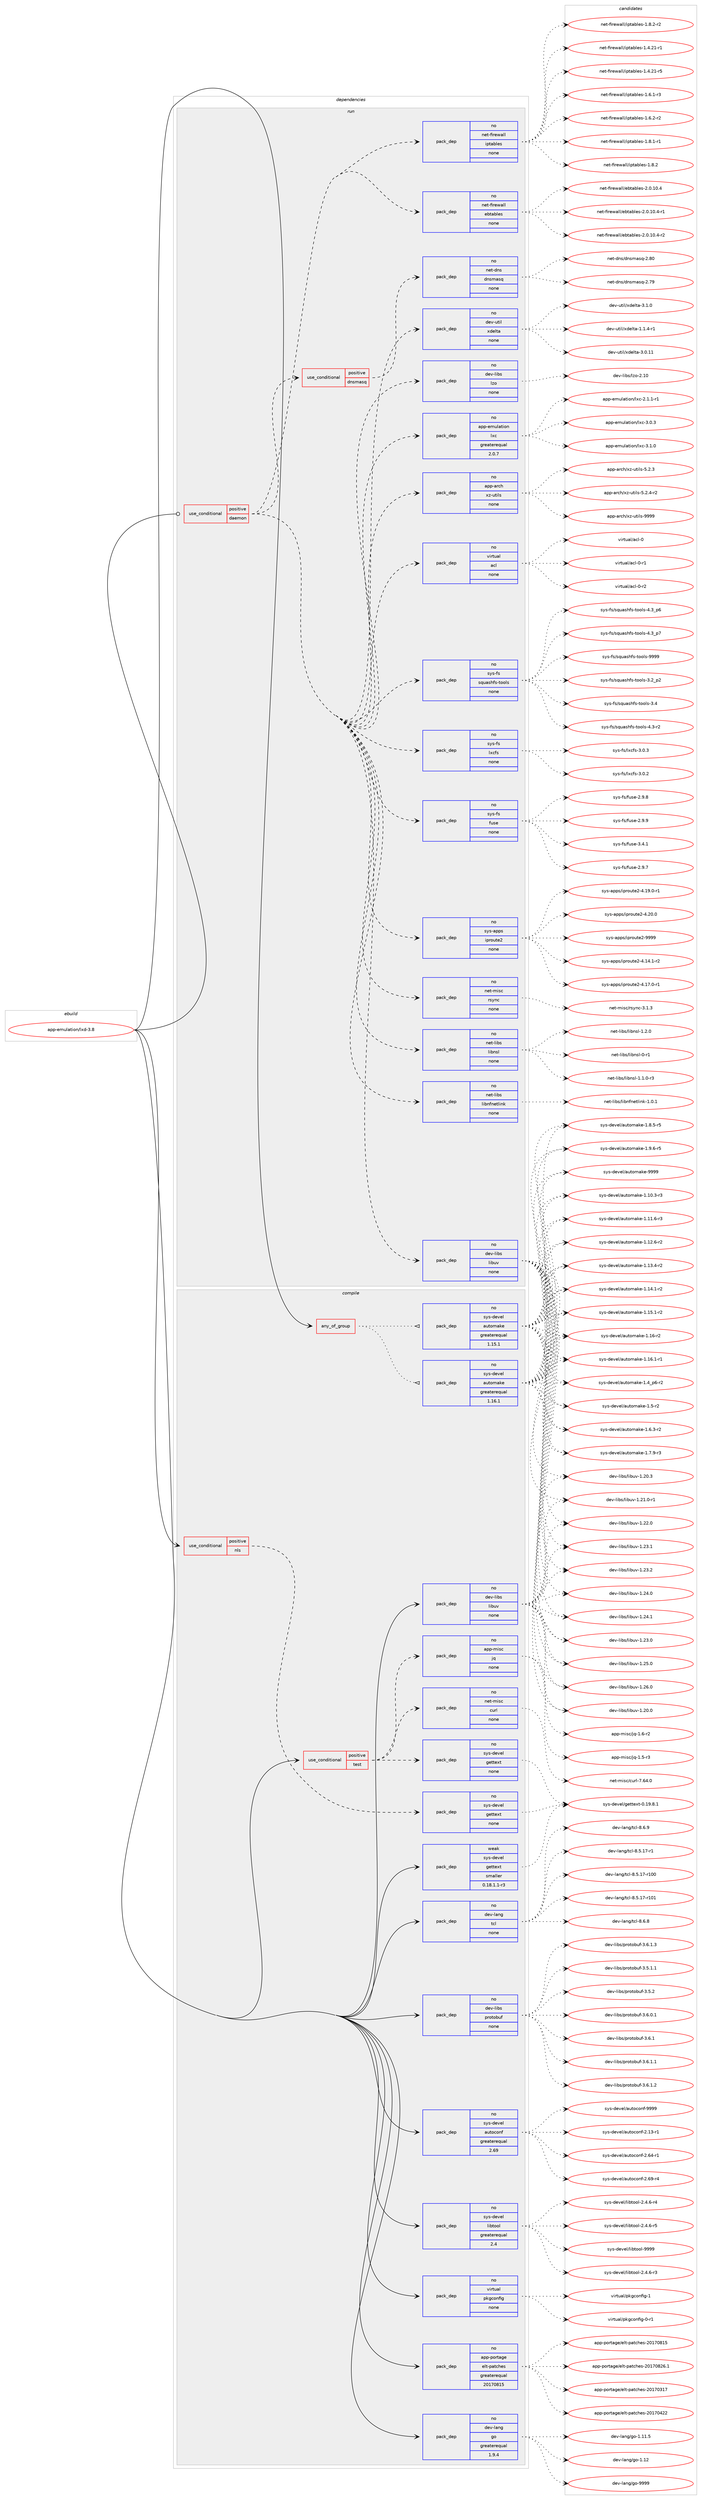 digraph prolog {

# *************
# Graph options
# *************

newrank=true;
concentrate=true;
compound=true;
graph [rankdir=LR,fontname=Helvetica,fontsize=10,ranksep=1.5];#, ranksep=2.5, nodesep=0.2];
edge  [arrowhead=vee];
node  [fontname=Helvetica,fontsize=10];

# **********
# The ebuild
# **********

subgraph cluster_leftcol {
color=gray;
rank=same;
label=<<i>ebuild</i>>;
id [label="app-emulation/lxd-3.8", color=red, width=4, href="../app-emulation/lxd-3.8.svg"];
}

# ****************
# The dependencies
# ****************

subgraph cluster_midcol {
color=gray;
label=<<i>dependencies</i>>;
subgraph cluster_compile {
fillcolor="#eeeeee";
style=filled;
label=<<i>compile</i>>;
subgraph any19478 {
dependency1287155 [label=<<TABLE BORDER="0" CELLBORDER="1" CELLSPACING="0" CELLPADDING="4"><TR><TD CELLPADDING="10">any_of_group</TD></TR></TABLE>>, shape=none, color=red];subgraph pack916886 {
dependency1287156 [label=<<TABLE BORDER="0" CELLBORDER="1" CELLSPACING="0" CELLPADDING="4" WIDTH="220"><TR><TD ROWSPAN="6" CELLPADDING="30">pack_dep</TD></TR><TR><TD WIDTH="110">no</TD></TR><TR><TD>sys-devel</TD></TR><TR><TD>automake</TD></TR><TR><TD>greaterequal</TD></TR><TR><TD>1.16.1</TD></TR></TABLE>>, shape=none, color=blue];
}
dependency1287155:e -> dependency1287156:w [weight=20,style="dotted",arrowhead="oinv"];
subgraph pack916887 {
dependency1287157 [label=<<TABLE BORDER="0" CELLBORDER="1" CELLSPACING="0" CELLPADDING="4" WIDTH="220"><TR><TD ROWSPAN="6" CELLPADDING="30">pack_dep</TD></TR><TR><TD WIDTH="110">no</TD></TR><TR><TD>sys-devel</TD></TR><TR><TD>automake</TD></TR><TR><TD>greaterequal</TD></TR><TR><TD>1.15.1</TD></TR></TABLE>>, shape=none, color=blue];
}
dependency1287155:e -> dependency1287157:w [weight=20,style="dotted",arrowhead="oinv"];
}
id:e -> dependency1287155:w [weight=20,style="solid",arrowhead="vee"];
subgraph cond350263 {
dependency1287158 [label=<<TABLE BORDER="0" CELLBORDER="1" CELLSPACING="0" CELLPADDING="4"><TR><TD ROWSPAN="3" CELLPADDING="10">use_conditional</TD></TR><TR><TD>positive</TD></TR><TR><TD>nls</TD></TR></TABLE>>, shape=none, color=red];
subgraph pack916888 {
dependency1287159 [label=<<TABLE BORDER="0" CELLBORDER="1" CELLSPACING="0" CELLPADDING="4" WIDTH="220"><TR><TD ROWSPAN="6" CELLPADDING="30">pack_dep</TD></TR><TR><TD WIDTH="110">no</TD></TR><TR><TD>sys-devel</TD></TR><TR><TD>gettext</TD></TR><TR><TD>none</TD></TR><TR><TD></TD></TR></TABLE>>, shape=none, color=blue];
}
dependency1287158:e -> dependency1287159:w [weight=20,style="dashed",arrowhead="vee"];
}
id:e -> dependency1287158:w [weight=20,style="solid",arrowhead="vee"];
subgraph cond350264 {
dependency1287160 [label=<<TABLE BORDER="0" CELLBORDER="1" CELLSPACING="0" CELLPADDING="4"><TR><TD ROWSPAN="3" CELLPADDING="10">use_conditional</TD></TR><TR><TD>positive</TD></TR><TR><TD>test</TD></TR></TABLE>>, shape=none, color=red];
subgraph pack916889 {
dependency1287161 [label=<<TABLE BORDER="0" CELLBORDER="1" CELLSPACING="0" CELLPADDING="4" WIDTH="220"><TR><TD ROWSPAN="6" CELLPADDING="30">pack_dep</TD></TR><TR><TD WIDTH="110">no</TD></TR><TR><TD>app-misc</TD></TR><TR><TD>jq</TD></TR><TR><TD>none</TD></TR><TR><TD></TD></TR></TABLE>>, shape=none, color=blue];
}
dependency1287160:e -> dependency1287161:w [weight=20,style="dashed",arrowhead="vee"];
subgraph pack916890 {
dependency1287162 [label=<<TABLE BORDER="0" CELLBORDER="1" CELLSPACING="0" CELLPADDING="4" WIDTH="220"><TR><TD ROWSPAN="6" CELLPADDING="30">pack_dep</TD></TR><TR><TD WIDTH="110">no</TD></TR><TR><TD>net-misc</TD></TR><TR><TD>curl</TD></TR><TR><TD>none</TD></TR><TR><TD></TD></TR></TABLE>>, shape=none, color=blue];
}
dependency1287160:e -> dependency1287162:w [weight=20,style="dashed",arrowhead="vee"];
subgraph pack916891 {
dependency1287163 [label=<<TABLE BORDER="0" CELLBORDER="1" CELLSPACING="0" CELLPADDING="4" WIDTH="220"><TR><TD ROWSPAN="6" CELLPADDING="30">pack_dep</TD></TR><TR><TD WIDTH="110">no</TD></TR><TR><TD>sys-devel</TD></TR><TR><TD>gettext</TD></TR><TR><TD>none</TD></TR><TR><TD></TD></TR></TABLE>>, shape=none, color=blue];
}
dependency1287160:e -> dependency1287163:w [weight=20,style="dashed",arrowhead="vee"];
}
id:e -> dependency1287160:w [weight=20,style="solid",arrowhead="vee"];
subgraph pack916892 {
dependency1287164 [label=<<TABLE BORDER="0" CELLBORDER="1" CELLSPACING="0" CELLPADDING="4" WIDTH="220"><TR><TD ROWSPAN="6" CELLPADDING="30">pack_dep</TD></TR><TR><TD WIDTH="110">no</TD></TR><TR><TD>app-portage</TD></TR><TR><TD>elt-patches</TD></TR><TR><TD>greaterequal</TD></TR><TR><TD>20170815</TD></TR></TABLE>>, shape=none, color=blue];
}
id:e -> dependency1287164:w [weight=20,style="solid",arrowhead="vee"];
subgraph pack916893 {
dependency1287165 [label=<<TABLE BORDER="0" CELLBORDER="1" CELLSPACING="0" CELLPADDING="4" WIDTH="220"><TR><TD ROWSPAN="6" CELLPADDING="30">pack_dep</TD></TR><TR><TD WIDTH="110">no</TD></TR><TR><TD>dev-lang</TD></TR><TR><TD>go</TD></TR><TR><TD>greaterequal</TD></TR><TR><TD>1.9.4</TD></TR></TABLE>>, shape=none, color=blue];
}
id:e -> dependency1287165:w [weight=20,style="solid",arrowhead="vee"];
subgraph pack916894 {
dependency1287166 [label=<<TABLE BORDER="0" CELLBORDER="1" CELLSPACING="0" CELLPADDING="4" WIDTH="220"><TR><TD ROWSPAN="6" CELLPADDING="30">pack_dep</TD></TR><TR><TD WIDTH="110">no</TD></TR><TR><TD>dev-lang</TD></TR><TR><TD>tcl</TD></TR><TR><TD>none</TD></TR><TR><TD></TD></TR></TABLE>>, shape=none, color=blue];
}
id:e -> dependency1287166:w [weight=20,style="solid",arrowhead="vee"];
subgraph pack916895 {
dependency1287167 [label=<<TABLE BORDER="0" CELLBORDER="1" CELLSPACING="0" CELLPADDING="4" WIDTH="220"><TR><TD ROWSPAN="6" CELLPADDING="30">pack_dep</TD></TR><TR><TD WIDTH="110">no</TD></TR><TR><TD>dev-libs</TD></TR><TR><TD>libuv</TD></TR><TR><TD>none</TD></TR><TR><TD></TD></TR></TABLE>>, shape=none, color=blue];
}
id:e -> dependency1287167:w [weight=20,style="solid",arrowhead="vee"];
subgraph pack916896 {
dependency1287168 [label=<<TABLE BORDER="0" CELLBORDER="1" CELLSPACING="0" CELLPADDING="4" WIDTH="220"><TR><TD ROWSPAN="6" CELLPADDING="30">pack_dep</TD></TR><TR><TD WIDTH="110">no</TD></TR><TR><TD>dev-libs</TD></TR><TR><TD>protobuf</TD></TR><TR><TD>none</TD></TR><TR><TD></TD></TR></TABLE>>, shape=none, color=blue];
}
id:e -> dependency1287168:w [weight=20,style="solid",arrowhead="vee"];
subgraph pack916897 {
dependency1287169 [label=<<TABLE BORDER="0" CELLBORDER="1" CELLSPACING="0" CELLPADDING="4" WIDTH="220"><TR><TD ROWSPAN="6" CELLPADDING="30">pack_dep</TD></TR><TR><TD WIDTH="110">no</TD></TR><TR><TD>sys-devel</TD></TR><TR><TD>autoconf</TD></TR><TR><TD>greaterequal</TD></TR><TR><TD>2.69</TD></TR></TABLE>>, shape=none, color=blue];
}
id:e -> dependency1287169:w [weight=20,style="solid",arrowhead="vee"];
subgraph pack916898 {
dependency1287170 [label=<<TABLE BORDER="0" CELLBORDER="1" CELLSPACING="0" CELLPADDING="4" WIDTH="220"><TR><TD ROWSPAN="6" CELLPADDING="30">pack_dep</TD></TR><TR><TD WIDTH="110">no</TD></TR><TR><TD>sys-devel</TD></TR><TR><TD>libtool</TD></TR><TR><TD>greaterequal</TD></TR><TR><TD>2.4</TD></TR></TABLE>>, shape=none, color=blue];
}
id:e -> dependency1287170:w [weight=20,style="solid",arrowhead="vee"];
subgraph pack916899 {
dependency1287171 [label=<<TABLE BORDER="0" CELLBORDER="1" CELLSPACING="0" CELLPADDING="4" WIDTH="220"><TR><TD ROWSPAN="6" CELLPADDING="30">pack_dep</TD></TR><TR><TD WIDTH="110">no</TD></TR><TR><TD>virtual</TD></TR><TR><TD>pkgconfig</TD></TR><TR><TD>none</TD></TR><TR><TD></TD></TR></TABLE>>, shape=none, color=blue];
}
id:e -> dependency1287171:w [weight=20,style="solid",arrowhead="vee"];
subgraph pack916900 {
dependency1287172 [label=<<TABLE BORDER="0" CELLBORDER="1" CELLSPACING="0" CELLPADDING="4" WIDTH="220"><TR><TD ROWSPAN="6" CELLPADDING="30">pack_dep</TD></TR><TR><TD WIDTH="110">weak</TD></TR><TR><TD>sys-devel</TD></TR><TR><TD>gettext</TD></TR><TR><TD>smaller</TD></TR><TR><TD>0.18.1.1-r3</TD></TR></TABLE>>, shape=none, color=blue];
}
id:e -> dependency1287172:w [weight=20,style="solid",arrowhead="vee"];
}
subgraph cluster_compileandrun {
fillcolor="#eeeeee";
style=filled;
label=<<i>compile and run</i>>;
}
subgraph cluster_run {
fillcolor="#eeeeee";
style=filled;
label=<<i>run</i>>;
subgraph cond350265 {
dependency1287173 [label=<<TABLE BORDER="0" CELLBORDER="1" CELLSPACING="0" CELLPADDING="4"><TR><TD ROWSPAN="3" CELLPADDING="10">use_conditional</TD></TR><TR><TD>positive</TD></TR><TR><TD>daemon</TD></TR></TABLE>>, shape=none, color=red];
subgraph pack916901 {
dependency1287174 [label=<<TABLE BORDER="0" CELLBORDER="1" CELLSPACING="0" CELLPADDING="4" WIDTH="220"><TR><TD ROWSPAN="6" CELLPADDING="30">pack_dep</TD></TR><TR><TD WIDTH="110">no</TD></TR><TR><TD>app-arch</TD></TR><TR><TD>xz-utils</TD></TR><TR><TD>none</TD></TR><TR><TD></TD></TR></TABLE>>, shape=none, color=blue];
}
dependency1287173:e -> dependency1287174:w [weight=20,style="dashed",arrowhead="vee"];
subgraph pack916902 {
dependency1287175 [label=<<TABLE BORDER="0" CELLBORDER="1" CELLSPACING="0" CELLPADDING="4" WIDTH="220"><TR><TD ROWSPAN="6" CELLPADDING="30">pack_dep</TD></TR><TR><TD WIDTH="110">no</TD></TR><TR><TD>app-emulation</TD></TR><TR><TD>lxc</TD></TR><TR><TD>greaterequal</TD></TR><TR><TD>2.0.7</TD></TR></TABLE>>, shape=none, color=blue];
}
dependency1287173:e -> dependency1287175:w [weight=20,style="dashed",arrowhead="vee"];
subgraph pack916903 {
dependency1287176 [label=<<TABLE BORDER="0" CELLBORDER="1" CELLSPACING="0" CELLPADDING="4" WIDTH="220"><TR><TD ROWSPAN="6" CELLPADDING="30">pack_dep</TD></TR><TR><TD WIDTH="110">no</TD></TR><TR><TD>dev-libs</TD></TR><TR><TD>libuv</TD></TR><TR><TD>none</TD></TR><TR><TD></TD></TR></TABLE>>, shape=none, color=blue];
}
dependency1287173:e -> dependency1287176:w [weight=20,style="dashed",arrowhead="vee"];
subgraph pack916904 {
dependency1287177 [label=<<TABLE BORDER="0" CELLBORDER="1" CELLSPACING="0" CELLPADDING="4" WIDTH="220"><TR><TD ROWSPAN="6" CELLPADDING="30">pack_dep</TD></TR><TR><TD WIDTH="110">no</TD></TR><TR><TD>dev-libs</TD></TR><TR><TD>lzo</TD></TR><TR><TD>none</TD></TR><TR><TD></TD></TR></TABLE>>, shape=none, color=blue];
}
dependency1287173:e -> dependency1287177:w [weight=20,style="dashed",arrowhead="vee"];
subgraph pack916905 {
dependency1287178 [label=<<TABLE BORDER="0" CELLBORDER="1" CELLSPACING="0" CELLPADDING="4" WIDTH="220"><TR><TD ROWSPAN="6" CELLPADDING="30">pack_dep</TD></TR><TR><TD WIDTH="110">no</TD></TR><TR><TD>dev-util</TD></TR><TR><TD>xdelta</TD></TR><TR><TD>none</TD></TR><TR><TD></TD></TR></TABLE>>, shape=none, color=blue];
}
dependency1287173:e -> dependency1287178:w [weight=20,style="dashed",arrowhead="vee"];
subgraph cond350266 {
dependency1287179 [label=<<TABLE BORDER="0" CELLBORDER="1" CELLSPACING="0" CELLPADDING="4"><TR><TD ROWSPAN="3" CELLPADDING="10">use_conditional</TD></TR><TR><TD>positive</TD></TR><TR><TD>dnsmasq</TD></TR></TABLE>>, shape=none, color=red];
subgraph pack916906 {
dependency1287180 [label=<<TABLE BORDER="0" CELLBORDER="1" CELLSPACING="0" CELLPADDING="4" WIDTH="220"><TR><TD ROWSPAN="6" CELLPADDING="30">pack_dep</TD></TR><TR><TD WIDTH="110">no</TD></TR><TR><TD>net-dns</TD></TR><TR><TD>dnsmasq</TD></TR><TR><TD>none</TD></TR><TR><TD></TD></TR></TABLE>>, shape=none, color=blue];
}
dependency1287179:e -> dependency1287180:w [weight=20,style="dashed",arrowhead="vee"];
}
dependency1287173:e -> dependency1287179:w [weight=20,style="dashed",arrowhead="vee"];
subgraph pack916907 {
dependency1287181 [label=<<TABLE BORDER="0" CELLBORDER="1" CELLSPACING="0" CELLPADDING="4" WIDTH="220"><TR><TD ROWSPAN="6" CELLPADDING="30">pack_dep</TD></TR><TR><TD WIDTH="110">no</TD></TR><TR><TD>net-firewall</TD></TR><TR><TD>ebtables</TD></TR><TR><TD>none</TD></TR><TR><TD></TD></TR></TABLE>>, shape=none, color=blue];
}
dependency1287173:e -> dependency1287181:w [weight=20,style="dashed",arrowhead="vee"];
subgraph pack916908 {
dependency1287182 [label=<<TABLE BORDER="0" CELLBORDER="1" CELLSPACING="0" CELLPADDING="4" WIDTH="220"><TR><TD ROWSPAN="6" CELLPADDING="30">pack_dep</TD></TR><TR><TD WIDTH="110">no</TD></TR><TR><TD>net-firewall</TD></TR><TR><TD>iptables</TD></TR><TR><TD>none</TD></TR><TR><TD></TD></TR></TABLE>>, shape=none, color=blue];
}
dependency1287173:e -> dependency1287182:w [weight=20,style="dashed",arrowhead="vee"];
subgraph pack916909 {
dependency1287183 [label=<<TABLE BORDER="0" CELLBORDER="1" CELLSPACING="0" CELLPADDING="4" WIDTH="220"><TR><TD ROWSPAN="6" CELLPADDING="30">pack_dep</TD></TR><TR><TD WIDTH="110">no</TD></TR><TR><TD>net-libs</TD></TR><TR><TD>libnfnetlink</TD></TR><TR><TD>none</TD></TR><TR><TD></TD></TR></TABLE>>, shape=none, color=blue];
}
dependency1287173:e -> dependency1287183:w [weight=20,style="dashed",arrowhead="vee"];
subgraph pack916910 {
dependency1287184 [label=<<TABLE BORDER="0" CELLBORDER="1" CELLSPACING="0" CELLPADDING="4" WIDTH="220"><TR><TD ROWSPAN="6" CELLPADDING="30">pack_dep</TD></TR><TR><TD WIDTH="110">no</TD></TR><TR><TD>net-libs</TD></TR><TR><TD>libnsl</TD></TR><TR><TD>none</TD></TR><TR><TD></TD></TR></TABLE>>, shape=none, color=blue];
}
dependency1287173:e -> dependency1287184:w [weight=20,style="dashed",arrowhead="vee"];
subgraph pack916911 {
dependency1287185 [label=<<TABLE BORDER="0" CELLBORDER="1" CELLSPACING="0" CELLPADDING="4" WIDTH="220"><TR><TD ROWSPAN="6" CELLPADDING="30">pack_dep</TD></TR><TR><TD WIDTH="110">no</TD></TR><TR><TD>net-misc</TD></TR><TR><TD>rsync</TD></TR><TR><TD>none</TD></TR><TR><TD></TD></TR></TABLE>>, shape=none, color=blue];
}
dependency1287173:e -> dependency1287185:w [weight=20,style="dashed",arrowhead="vee"];
subgraph pack916912 {
dependency1287186 [label=<<TABLE BORDER="0" CELLBORDER="1" CELLSPACING="0" CELLPADDING="4" WIDTH="220"><TR><TD ROWSPAN="6" CELLPADDING="30">pack_dep</TD></TR><TR><TD WIDTH="110">no</TD></TR><TR><TD>sys-apps</TD></TR><TR><TD>iproute2</TD></TR><TR><TD>none</TD></TR><TR><TD></TD></TR></TABLE>>, shape=none, color=blue];
}
dependency1287173:e -> dependency1287186:w [weight=20,style="dashed",arrowhead="vee"];
subgraph pack916913 {
dependency1287187 [label=<<TABLE BORDER="0" CELLBORDER="1" CELLSPACING="0" CELLPADDING="4" WIDTH="220"><TR><TD ROWSPAN="6" CELLPADDING="30">pack_dep</TD></TR><TR><TD WIDTH="110">no</TD></TR><TR><TD>sys-fs</TD></TR><TR><TD>fuse</TD></TR><TR><TD>none</TD></TR><TR><TD></TD></TR></TABLE>>, shape=none, color=blue];
}
dependency1287173:e -> dependency1287187:w [weight=20,style="dashed",arrowhead="vee"];
subgraph pack916914 {
dependency1287188 [label=<<TABLE BORDER="0" CELLBORDER="1" CELLSPACING="0" CELLPADDING="4" WIDTH="220"><TR><TD ROWSPAN="6" CELLPADDING="30">pack_dep</TD></TR><TR><TD WIDTH="110">no</TD></TR><TR><TD>sys-fs</TD></TR><TR><TD>lxcfs</TD></TR><TR><TD>none</TD></TR><TR><TD></TD></TR></TABLE>>, shape=none, color=blue];
}
dependency1287173:e -> dependency1287188:w [weight=20,style="dashed",arrowhead="vee"];
subgraph pack916915 {
dependency1287189 [label=<<TABLE BORDER="0" CELLBORDER="1" CELLSPACING="0" CELLPADDING="4" WIDTH="220"><TR><TD ROWSPAN="6" CELLPADDING="30">pack_dep</TD></TR><TR><TD WIDTH="110">no</TD></TR><TR><TD>sys-fs</TD></TR><TR><TD>squashfs-tools</TD></TR><TR><TD>none</TD></TR><TR><TD></TD></TR></TABLE>>, shape=none, color=blue];
}
dependency1287173:e -> dependency1287189:w [weight=20,style="dashed",arrowhead="vee"];
subgraph pack916916 {
dependency1287190 [label=<<TABLE BORDER="0" CELLBORDER="1" CELLSPACING="0" CELLPADDING="4" WIDTH="220"><TR><TD ROWSPAN="6" CELLPADDING="30">pack_dep</TD></TR><TR><TD WIDTH="110">no</TD></TR><TR><TD>virtual</TD></TR><TR><TD>acl</TD></TR><TR><TD>none</TD></TR><TR><TD></TD></TR></TABLE>>, shape=none, color=blue];
}
dependency1287173:e -> dependency1287190:w [weight=20,style="dashed",arrowhead="vee"];
}
id:e -> dependency1287173:w [weight=20,style="solid",arrowhead="odot"];
}
}

# **************
# The candidates
# **************

subgraph cluster_choices {
rank=same;
color=gray;
label=<<i>candidates</i>>;

subgraph choice916886 {
color=black;
nodesep=1;
choice11512111545100101118101108479711711611110997107101454946494846514511451 [label="sys-devel/automake-1.10.3-r3", color=red, width=4,href="../sys-devel/automake-1.10.3-r3.svg"];
choice11512111545100101118101108479711711611110997107101454946494946544511451 [label="sys-devel/automake-1.11.6-r3", color=red, width=4,href="../sys-devel/automake-1.11.6-r3.svg"];
choice11512111545100101118101108479711711611110997107101454946495046544511450 [label="sys-devel/automake-1.12.6-r2", color=red, width=4,href="../sys-devel/automake-1.12.6-r2.svg"];
choice11512111545100101118101108479711711611110997107101454946495146524511450 [label="sys-devel/automake-1.13.4-r2", color=red, width=4,href="../sys-devel/automake-1.13.4-r2.svg"];
choice11512111545100101118101108479711711611110997107101454946495246494511450 [label="sys-devel/automake-1.14.1-r2", color=red, width=4,href="../sys-devel/automake-1.14.1-r2.svg"];
choice11512111545100101118101108479711711611110997107101454946495346494511450 [label="sys-devel/automake-1.15.1-r2", color=red, width=4,href="../sys-devel/automake-1.15.1-r2.svg"];
choice1151211154510010111810110847971171161111099710710145494649544511450 [label="sys-devel/automake-1.16-r2", color=red, width=4,href="../sys-devel/automake-1.16-r2.svg"];
choice11512111545100101118101108479711711611110997107101454946495446494511449 [label="sys-devel/automake-1.16.1-r1", color=red, width=4,href="../sys-devel/automake-1.16.1-r1.svg"];
choice115121115451001011181011084797117116111109971071014549465295112544511450 [label="sys-devel/automake-1.4_p6-r2", color=red, width=4,href="../sys-devel/automake-1.4_p6-r2.svg"];
choice11512111545100101118101108479711711611110997107101454946534511450 [label="sys-devel/automake-1.5-r2", color=red, width=4,href="../sys-devel/automake-1.5-r2.svg"];
choice115121115451001011181011084797117116111109971071014549465446514511450 [label="sys-devel/automake-1.6.3-r2", color=red, width=4,href="../sys-devel/automake-1.6.3-r2.svg"];
choice115121115451001011181011084797117116111109971071014549465546574511451 [label="sys-devel/automake-1.7.9-r3", color=red, width=4,href="../sys-devel/automake-1.7.9-r3.svg"];
choice115121115451001011181011084797117116111109971071014549465646534511453 [label="sys-devel/automake-1.8.5-r5", color=red, width=4,href="../sys-devel/automake-1.8.5-r5.svg"];
choice115121115451001011181011084797117116111109971071014549465746544511453 [label="sys-devel/automake-1.9.6-r5", color=red, width=4,href="../sys-devel/automake-1.9.6-r5.svg"];
choice115121115451001011181011084797117116111109971071014557575757 [label="sys-devel/automake-9999", color=red, width=4,href="../sys-devel/automake-9999.svg"];
dependency1287156:e -> choice11512111545100101118101108479711711611110997107101454946494846514511451:w [style=dotted,weight="100"];
dependency1287156:e -> choice11512111545100101118101108479711711611110997107101454946494946544511451:w [style=dotted,weight="100"];
dependency1287156:e -> choice11512111545100101118101108479711711611110997107101454946495046544511450:w [style=dotted,weight="100"];
dependency1287156:e -> choice11512111545100101118101108479711711611110997107101454946495146524511450:w [style=dotted,weight="100"];
dependency1287156:e -> choice11512111545100101118101108479711711611110997107101454946495246494511450:w [style=dotted,weight="100"];
dependency1287156:e -> choice11512111545100101118101108479711711611110997107101454946495346494511450:w [style=dotted,weight="100"];
dependency1287156:e -> choice1151211154510010111810110847971171161111099710710145494649544511450:w [style=dotted,weight="100"];
dependency1287156:e -> choice11512111545100101118101108479711711611110997107101454946495446494511449:w [style=dotted,weight="100"];
dependency1287156:e -> choice115121115451001011181011084797117116111109971071014549465295112544511450:w [style=dotted,weight="100"];
dependency1287156:e -> choice11512111545100101118101108479711711611110997107101454946534511450:w [style=dotted,weight="100"];
dependency1287156:e -> choice115121115451001011181011084797117116111109971071014549465446514511450:w [style=dotted,weight="100"];
dependency1287156:e -> choice115121115451001011181011084797117116111109971071014549465546574511451:w [style=dotted,weight="100"];
dependency1287156:e -> choice115121115451001011181011084797117116111109971071014549465646534511453:w [style=dotted,weight="100"];
dependency1287156:e -> choice115121115451001011181011084797117116111109971071014549465746544511453:w [style=dotted,weight="100"];
dependency1287156:e -> choice115121115451001011181011084797117116111109971071014557575757:w [style=dotted,weight="100"];
}
subgraph choice916887 {
color=black;
nodesep=1;
choice11512111545100101118101108479711711611110997107101454946494846514511451 [label="sys-devel/automake-1.10.3-r3", color=red, width=4,href="../sys-devel/automake-1.10.3-r3.svg"];
choice11512111545100101118101108479711711611110997107101454946494946544511451 [label="sys-devel/automake-1.11.6-r3", color=red, width=4,href="../sys-devel/automake-1.11.6-r3.svg"];
choice11512111545100101118101108479711711611110997107101454946495046544511450 [label="sys-devel/automake-1.12.6-r2", color=red, width=4,href="../sys-devel/automake-1.12.6-r2.svg"];
choice11512111545100101118101108479711711611110997107101454946495146524511450 [label="sys-devel/automake-1.13.4-r2", color=red, width=4,href="../sys-devel/automake-1.13.4-r2.svg"];
choice11512111545100101118101108479711711611110997107101454946495246494511450 [label="sys-devel/automake-1.14.1-r2", color=red, width=4,href="../sys-devel/automake-1.14.1-r2.svg"];
choice11512111545100101118101108479711711611110997107101454946495346494511450 [label="sys-devel/automake-1.15.1-r2", color=red, width=4,href="../sys-devel/automake-1.15.1-r2.svg"];
choice1151211154510010111810110847971171161111099710710145494649544511450 [label="sys-devel/automake-1.16-r2", color=red, width=4,href="../sys-devel/automake-1.16-r2.svg"];
choice11512111545100101118101108479711711611110997107101454946495446494511449 [label="sys-devel/automake-1.16.1-r1", color=red, width=4,href="../sys-devel/automake-1.16.1-r1.svg"];
choice115121115451001011181011084797117116111109971071014549465295112544511450 [label="sys-devel/automake-1.4_p6-r2", color=red, width=4,href="../sys-devel/automake-1.4_p6-r2.svg"];
choice11512111545100101118101108479711711611110997107101454946534511450 [label="sys-devel/automake-1.5-r2", color=red, width=4,href="../sys-devel/automake-1.5-r2.svg"];
choice115121115451001011181011084797117116111109971071014549465446514511450 [label="sys-devel/automake-1.6.3-r2", color=red, width=4,href="../sys-devel/automake-1.6.3-r2.svg"];
choice115121115451001011181011084797117116111109971071014549465546574511451 [label="sys-devel/automake-1.7.9-r3", color=red, width=4,href="../sys-devel/automake-1.7.9-r3.svg"];
choice115121115451001011181011084797117116111109971071014549465646534511453 [label="sys-devel/automake-1.8.5-r5", color=red, width=4,href="../sys-devel/automake-1.8.5-r5.svg"];
choice115121115451001011181011084797117116111109971071014549465746544511453 [label="sys-devel/automake-1.9.6-r5", color=red, width=4,href="../sys-devel/automake-1.9.6-r5.svg"];
choice115121115451001011181011084797117116111109971071014557575757 [label="sys-devel/automake-9999", color=red, width=4,href="../sys-devel/automake-9999.svg"];
dependency1287157:e -> choice11512111545100101118101108479711711611110997107101454946494846514511451:w [style=dotted,weight="100"];
dependency1287157:e -> choice11512111545100101118101108479711711611110997107101454946494946544511451:w [style=dotted,weight="100"];
dependency1287157:e -> choice11512111545100101118101108479711711611110997107101454946495046544511450:w [style=dotted,weight="100"];
dependency1287157:e -> choice11512111545100101118101108479711711611110997107101454946495146524511450:w [style=dotted,weight="100"];
dependency1287157:e -> choice11512111545100101118101108479711711611110997107101454946495246494511450:w [style=dotted,weight="100"];
dependency1287157:e -> choice11512111545100101118101108479711711611110997107101454946495346494511450:w [style=dotted,weight="100"];
dependency1287157:e -> choice1151211154510010111810110847971171161111099710710145494649544511450:w [style=dotted,weight="100"];
dependency1287157:e -> choice11512111545100101118101108479711711611110997107101454946495446494511449:w [style=dotted,weight="100"];
dependency1287157:e -> choice115121115451001011181011084797117116111109971071014549465295112544511450:w [style=dotted,weight="100"];
dependency1287157:e -> choice11512111545100101118101108479711711611110997107101454946534511450:w [style=dotted,weight="100"];
dependency1287157:e -> choice115121115451001011181011084797117116111109971071014549465446514511450:w [style=dotted,weight="100"];
dependency1287157:e -> choice115121115451001011181011084797117116111109971071014549465546574511451:w [style=dotted,weight="100"];
dependency1287157:e -> choice115121115451001011181011084797117116111109971071014549465646534511453:w [style=dotted,weight="100"];
dependency1287157:e -> choice115121115451001011181011084797117116111109971071014549465746544511453:w [style=dotted,weight="100"];
dependency1287157:e -> choice115121115451001011181011084797117116111109971071014557575757:w [style=dotted,weight="100"];
}
subgraph choice916888 {
color=black;
nodesep=1;
choice1151211154510010111810110847103101116116101120116454846495746564649 [label="sys-devel/gettext-0.19.8.1", color=red, width=4,href="../sys-devel/gettext-0.19.8.1.svg"];
dependency1287159:e -> choice1151211154510010111810110847103101116116101120116454846495746564649:w [style=dotted,weight="100"];
}
subgraph choice916889 {
color=black;
nodesep=1;
choice97112112451091051159947106113454946534511451 [label="app-misc/jq-1.5-r3", color=red, width=4,href="../app-misc/jq-1.5-r3.svg"];
choice97112112451091051159947106113454946544511450 [label="app-misc/jq-1.6-r2", color=red, width=4,href="../app-misc/jq-1.6-r2.svg"];
dependency1287161:e -> choice97112112451091051159947106113454946534511451:w [style=dotted,weight="100"];
dependency1287161:e -> choice97112112451091051159947106113454946544511450:w [style=dotted,weight="100"];
}
subgraph choice916890 {
color=black;
nodesep=1;
choice1101011164510910511599479911711410845554654524648 [label="net-misc/curl-7.64.0", color=red, width=4,href="../net-misc/curl-7.64.0.svg"];
dependency1287162:e -> choice1101011164510910511599479911711410845554654524648:w [style=dotted,weight="100"];
}
subgraph choice916891 {
color=black;
nodesep=1;
choice1151211154510010111810110847103101116116101120116454846495746564649 [label="sys-devel/gettext-0.19.8.1", color=red, width=4,href="../sys-devel/gettext-0.19.8.1.svg"];
dependency1287163:e -> choice1151211154510010111810110847103101116116101120116454846495746564649:w [style=dotted,weight="100"];
}
subgraph choice916892 {
color=black;
nodesep=1;
choice97112112451121111141169710310147101108116451129711699104101115455048495548514955 [label="app-portage/elt-patches-20170317", color=red, width=4,href="../app-portage/elt-patches-20170317.svg"];
choice97112112451121111141169710310147101108116451129711699104101115455048495548525050 [label="app-portage/elt-patches-20170422", color=red, width=4,href="../app-portage/elt-patches-20170422.svg"];
choice97112112451121111141169710310147101108116451129711699104101115455048495548564953 [label="app-portage/elt-patches-20170815", color=red, width=4,href="../app-portage/elt-patches-20170815.svg"];
choice971121124511211111411697103101471011081164511297116991041011154550484955485650544649 [label="app-portage/elt-patches-20170826.1", color=red, width=4,href="../app-portage/elt-patches-20170826.1.svg"];
dependency1287164:e -> choice97112112451121111141169710310147101108116451129711699104101115455048495548514955:w [style=dotted,weight="100"];
dependency1287164:e -> choice97112112451121111141169710310147101108116451129711699104101115455048495548525050:w [style=dotted,weight="100"];
dependency1287164:e -> choice97112112451121111141169710310147101108116451129711699104101115455048495548564953:w [style=dotted,weight="100"];
dependency1287164:e -> choice971121124511211111411697103101471011081164511297116991041011154550484955485650544649:w [style=dotted,weight="100"];
}
subgraph choice916893 {
color=black;
nodesep=1;
choice10010111845108971101034710311145494649494653 [label="dev-lang/go-1.11.5", color=red, width=4,href="../dev-lang/go-1.11.5.svg"];
choice1001011184510897110103471031114549464950 [label="dev-lang/go-1.12", color=red, width=4,href="../dev-lang/go-1.12.svg"];
choice1001011184510897110103471031114557575757 [label="dev-lang/go-9999", color=red, width=4,href="../dev-lang/go-9999.svg"];
dependency1287165:e -> choice10010111845108971101034710311145494649494653:w [style=dotted,weight="100"];
dependency1287165:e -> choice1001011184510897110103471031114549464950:w [style=dotted,weight="100"];
dependency1287165:e -> choice1001011184510897110103471031114557575757:w [style=dotted,weight="100"];
}
subgraph choice916894 {
color=black;
nodesep=1;
choice10010111845108971101034711699108455646534649554511449 [label="dev-lang/tcl-8.5.17-r1", color=red, width=4,href="../dev-lang/tcl-8.5.17-r1.svg"];
choice100101118451089711010347116991084556465346495545114494848 [label="dev-lang/tcl-8.5.17-r100", color=red, width=4,href="../dev-lang/tcl-8.5.17-r100.svg"];
choice100101118451089711010347116991084556465346495545114494849 [label="dev-lang/tcl-8.5.17-r101", color=red, width=4,href="../dev-lang/tcl-8.5.17-r101.svg"];
choice10010111845108971101034711699108455646544656 [label="dev-lang/tcl-8.6.8", color=red, width=4,href="../dev-lang/tcl-8.6.8.svg"];
choice10010111845108971101034711699108455646544657 [label="dev-lang/tcl-8.6.9", color=red, width=4,href="../dev-lang/tcl-8.6.9.svg"];
dependency1287166:e -> choice10010111845108971101034711699108455646534649554511449:w [style=dotted,weight="100"];
dependency1287166:e -> choice100101118451089711010347116991084556465346495545114494848:w [style=dotted,weight="100"];
dependency1287166:e -> choice100101118451089711010347116991084556465346495545114494849:w [style=dotted,weight="100"];
dependency1287166:e -> choice10010111845108971101034711699108455646544656:w [style=dotted,weight="100"];
dependency1287166:e -> choice10010111845108971101034711699108455646544657:w [style=dotted,weight="100"];
}
subgraph choice916895 {
color=black;
nodesep=1;
choice1001011184510810598115471081059811711845494650484648 [label="dev-libs/libuv-1.20.0", color=red, width=4,href="../dev-libs/libuv-1.20.0.svg"];
choice1001011184510810598115471081059811711845494650484651 [label="dev-libs/libuv-1.20.3", color=red, width=4,href="../dev-libs/libuv-1.20.3.svg"];
choice10010111845108105981154710810598117118454946504946484511449 [label="dev-libs/libuv-1.21.0-r1", color=red, width=4,href="../dev-libs/libuv-1.21.0-r1.svg"];
choice1001011184510810598115471081059811711845494650504648 [label="dev-libs/libuv-1.22.0", color=red, width=4,href="../dev-libs/libuv-1.22.0.svg"];
choice1001011184510810598115471081059811711845494650514648 [label="dev-libs/libuv-1.23.0", color=red, width=4,href="../dev-libs/libuv-1.23.0.svg"];
choice1001011184510810598115471081059811711845494650514649 [label="dev-libs/libuv-1.23.1", color=red, width=4,href="../dev-libs/libuv-1.23.1.svg"];
choice1001011184510810598115471081059811711845494650514650 [label="dev-libs/libuv-1.23.2", color=red, width=4,href="../dev-libs/libuv-1.23.2.svg"];
choice1001011184510810598115471081059811711845494650524648 [label="dev-libs/libuv-1.24.0", color=red, width=4,href="../dev-libs/libuv-1.24.0.svg"];
choice1001011184510810598115471081059811711845494650524649 [label="dev-libs/libuv-1.24.1", color=red, width=4,href="../dev-libs/libuv-1.24.1.svg"];
choice1001011184510810598115471081059811711845494650534648 [label="dev-libs/libuv-1.25.0", color=red, width=4,href="../dev-libs/libuv-1.25.0.svg"];
choice1001011184510810598115471081059811711845494650544648 [label="dev-libs/libuv-1.26.0", color=red, width=4,href="../dev-libs/libuv-1.26.0.svg"];
dependency1287167:e -> choice1001011184510810598115471081059811711845494650484648:w [style=dotted,weight="100"];
dependency1287167:e -> choice1001011184510810598115471081059811711845494650484651:w [style=dotted,weight="100"];
dependency1287167:e -> choice10010111845108105981154710810598117118454946504946484511449:w [style=dotted,weight="100"];
dependency1287167:e -> choice1001011184510810598115471081059811711845494650504648:w [style=dotted,weight="100"];
dependency1287167:e -> choice1001011184510810598115471081059811711845494650514648:w [style=dotted,weight="100"];
dependency1287167:e -> choice1001011184510810598115471081059811711845494650514649:w [style=dotted,weight="100"];
dependency1287167:e -> choice1001011184510810598115471081059811711845494650514650:w [style=dotted,weight="100"];
dependency1287167:e -> choice1001011184510810598115471081059811711845494650524648:w [style=dotted,weight="100"];
dependency1287167:e -> choice1001011184510810598115471081059811711845494650524649:w [style=dotted,weight="100"];
dependency1287167:e -> choice1001011184510810598115471081059811711845494650534648:w [style=dotted,weight="100"];
dependency1287167:e -> choice1001011184510810598115471081059811711845494650544648:w [style=dotted,weight="100"];
}
subgraph choice916896 {
color=black;
nodesep=1;
choice100101118451081059811547112114111116111981171024551465346494649 [label="dev-libs/protobuf-3.5.1.1", color=red, width=4,href="../dev-libs/protobuf-3.5.1.1.svg"];
choice10010111845108105981154711211411111611198117102455146534650 [label="dev-libs/protobuf-3.5.2", color=red, width=4,href="../dev-libs/protobuf-3.5.2.svg"];
choice100101118451081059811547112114111116111981171024551465446484649 [label="dev-libs/protobuf-3.6.0.1", color=red, width=4,href="../dev-libs/protobuf-3.6.0.1.svg"];
choice10010111845108105981154711211411111611198117102455146544649 [label="dev-libs/protobuf-3.6.1", color=red, width=4,href="../dev-libs/protobuf-3.6.1.svg"];
choice100101118451081059811547112114111116111981171024551465446494649 [label="dev-libs/protobuf-3.6.1.1", color=red, width=4,href="../dev-libs/protobuf-3.6.1.1.svg"];
choice100101118451081059811547112114111116111981171024551465446494650 [label="dev-libs/protobuf-3.6.1.2", color=red, width=4,href="../dev-libs/protobuf-3.6.1.2.svg"];
choice100101118451081059811547112114111116111981171024551465446494651 [label="dev-libs/protobuf-3.6.1.3", color=red, width=4,href="../dev-libs/protobuf-3.6.1.3.svg"];
dependency1287168:e -> choice100101118451081059811547112114111116111981171024551465346494649:w [style=dotted,weight="100"];
dependency1287168:e -> choice10010111845108105981154711211411111611198117102455146534650:w [style=dotted,weight="100"];
dependency1287168:e -> choice100101118451081059811547112114111116111981171024551465446484649:w [style=dotted,weight="100"];
dependency1287168:e -> choice10010111845108105981154711211411111611198117102455146544649:w [style=dotted,weight="100"];
dependency1287168:e -> choice100101118451081059811547112114111116111981171024551465446494649:w [style=dotted,weight="100"];
dependency1287168:e -> choice100101118451081059811547112114111116111981171024551465446494650:w [style=dotted,weight="100"];
dependency1287168:e -> choice100101118451081059811547112114111116111981171024551465446494651:w [style=dotted,weight="100"];
}
subgraph choice916897 {
color=black;
nodesep=1;
choice1151211154510010111810110847971171161119911111010245504649514511449 [label="sys-devel/autoconf-2.13-r1", color=red, width=4,href="../sys-devel/autoconf-2.13-r1.svg"];
choice1151211154510010111810110847971171161119911111010245504654524511449 [label="sys-devel/autoconf-2.64-r1", color=red, width=4,href="../sys-devel/autoconf-2.64-r1.svg"];
choice1151211154510010111810110847971171161119911111010245504654574511452 [label="sys-devel/autoconf-2.69-r4", color=red, width=4,href="../sys-devel/autoconf-2.69-r4.svg"];
choice115121115451001011181011084797117116111991111101024557575757 [label="sys-devel/autoconf-9999", color=red, width=4,href="../sys-devel/autoconf-9999.svg"];
dependency1287169:e -> choice1151211154510010111810110847971171161119911111010245504649514511449:w [style=dotted,weight="100"];
dependency1287169:e -> choice1151211154510010111810110847971171161119911111010245504654524511449:w [style=dotted,weight="100"];
dependency1287169:e -> choice1151211154510010111810110847971171161119911111010245504654574511452:w [style=dotted,weight="100"];
dependency1287169:e -> choice115121115451001011181011084797117116111991111101024557575757:w [style=dotted,weight="100"];
}
subgraph choice916898 {
color=black;
nodesep=1;
choice1151211154510010111810110847108105981161111111084550465246544511451 [label="sys-devel/libtool-2.4.6-r3", color=red, width=4,href="../sys-devel/libtool-2.4.6-r3.svg"];
choice1151211154510010111810110847108105981161111111084550465246544511452 [label="sys-devel/libtool-2.4.6-r4", color=red, width=4,href="../sys-devel/libtool-2.4.6-r4.svg"];
choice1151211154510010111810110847108105981161111111084550465246544511453 [label="sys-devel/libtool-2.4.6-r5", color=red, width=4,href="../sys-devel/libtool-2.4.6-r5.svg"];
choice1151211154510010111810110847108105981161111111084557575757 [label="sys-devel/libtool-9999", color=red, width=4,href="../sys-devel/libtool-9999.svg"];
dependency1287170:e -> choice1151211154510010111810110847108105981161111111084550465246544511451:w [style=dotted,weight="100"];
dependency1287170:e -> choice1151211154510010111810110847108105981161111111084550465246544511452:w [style=dotted,weight="100"];
dependency1287170:e -> choice1151211154510010111810110847108105981161111111084550465246544511453:w [style=dotted,weight="100"];
dependency1287170:e -> choice1151211154510010111810110847108105981161111111084557575757:w [style=dotted,weight="100"];
}
subgraph choice916899 {
color=black;
nodesep=1;
choice11810511411611797108471121071039911111010210510345484511449 [label="virtual/pkgconfig-0-r1", color=red, width=4,href="../virtual/pkgconfig-0-r1.svg"];
choice1181051141161179710847112107103991111101021051034549 [label="virtual/pkgconfig-1", color=red, width=4,href="../virtual/pkgconfig-1.svg"];
dependency1287171:e -> choice11810511411611797108471121071039911111010210510345484511449:w [style=dotted,weight="100"];
dependency1287171:e -> choice1181051141161179710847112107103991111101021051034549:w [style=dotted,weight="100"];
}
subgraph choice916900 {
color=black;
nodesep=1;
choice1151211154510010111810110847103101116116101120116454846495746564649 [label="sys-devel/gettext-0.19.8.1", color=red, width=4,href="../sys-devel/gettext-0.19.8.1.svg"];
dependency1287172:e -> choice1151211154510010111810110847103101116116101120116454846495746564649:w [style=dotted,weight="100"];
}
subgraph choice916901 {
color=black;
nodesep=1;
choice971121124597114991044712012245117116105108115455346504651 [label="app-arch/xz-utils-5.2.3", color=red, width=4,href="../app-arch/xz-utils-5.2.3.svg"];
choice9711211245971149910447120122451171161051081154553465046524511450 [label="app-arch/xz-utils-5.2.4-r2", color=red, width=4,href="../app-arch/xz-utils-5.2.4-r2.svg"];
choice9711211245971149910447120122451171161051081154557575757 [label="app-arch/xz-utils-9999", color=red, width=4,href="../app-arch/xz-utils-9999.svg"];
dependency1287174:e -> choice971121124597114991044712012245117116105108115455346504651:w [style=dotted,weight="100"];
dependency1287174:e -> choice9711211245971149910447120122451171161051081154553465046524511450:w [style=dotted,weight="100"];
dependency1287174:e -> choice9711211245971149910447120122451171161051081154557575757:w [style=dotted,weight="100"];
}
subgraph choice916902 {
color=black;
nodesep=1;
choice97112112451011091171089711610511111047108120994550464946494511449 [label="app-emulation/lxc-2.1.1-r1", color=red, width=4,href="../app-emulation/lxc-2.1.1-r1.svg"];
choice9711211245101109117108971161051111104710812099455146484651 [label="app-emulation/lxc-3.0.3", color=red, width=4,href="../app-emulation/lxc-3.0.3.svg"];
choice9711211245101109117108971161051111104710812099455146494648 [label="app-emulation/lxc-3.1.0", color=red, width=4,href="../app-emulation/lxc-3.1.0.svg"];
dependency1287175:e -> choice97112112451011091171089711610511111047108120994550464946494511449:w [style=dotted,weight="100"];
dependency1287175:e -> choice9711211245101109117108971161051111104710812099455146484651:w [style=dotted,weight="100"];
dependency1287175:e -> choice9711211245101109117108971161051111104710812099455146494648:w [style=dotted,weight="100"];
}
subgraph choice916903 {
color=black;
nodesep=1;
choice1001011184510810598115471081059811711845494650484648 [label="dev-libs/libuv-1.20.0", color=red, width=4,href="../dev-libs/libuv-1.20.0.svg"];
choice1001011184510810598115471081059811711845494650484651 [label="dev-libs/libuv-1.20.3", color=red, width=4,href="../dev-libs/libuv-1.20.3.svg"];
choice10010111845108105981154710810598117118454946504946484511449 [label="dev-libs/libuv-1.21.0-r1", color=red, width=4,href="../dev-libs/libuv-1.21.0-r1.svg"];
choice1001011184510810598115471081059811711845494650504648 [label="dev-libs/libuv-1.22.0", color=red, width=4,href="../dev-libs/libuv-1.22.0.svg"];
choice1001011184510810598115471081059811711845494650514648 [label="dev-libs/libuv-1.23.0", color=red, width=4,href="../dev-libs/libuv-1.23.0.svg"];
choice1001011184510810598115471081059811711845494650514649 [label="dev-libs/libuv-1.23.1", color=red, width=4,href="../dev-libs/libuv-1.23.1.svg"];
choice1001011184510810598115471081059811711845494650514650 [label="dev-libs/libuv-1.23.2", color=red, width=4,href="../dev-libs/libuv-1.23.2.svg"];
choice1001011184510810598115471081059811711845494650524648 [label="dev-libs/libuv-1.24.0", color=red, width=4,href="../dev-libs/libuv-1.24.0.svg"];
choice1001011184510810598115471081059811711845494650524649 [label="dev-libs/libuv-1.24.1", color=red, width=4,href="../dev-libs/libuv-1.24.1.svg"];
choice1001011184510810598115471081059811711845494650534648 [label="dev-libs/libuv-1.25.0", color=red, width=4,href="../dev-libs/libuv-1.25.0.svg"];
choice1001011184510810598115471081059811711845494650544648 [label="dev-libs/libuv-1.26.0", color=red, width=4,href="../dev-libs/libuv-1.26.0.svg"];
dependency1287176:e -> choice1001011184510810598115471081059811711845494650484648:w [style=dotted,weight="100"];
dependency1287176:e -> choice1001011184510810598115471081059811711845494650484651:w [style=dotted,weight="100"];
dependency1287176:e -> choice10010111845108105981154710810598117118454946504946484511449:w [style=dotted,weight="100"];
dependency1287176:e -> choice1001011184510810598115471081059811711845494650504648:w [style=dotted,weight="100"];
dependency1287176:e -> choice1001011184510810598115471081059811711845494650514648:w [style=dotted,weight="100"];
dependency1287176:e -> choice1001011184510810598115471081059811711845494650514649:w [style=dotted,weight="100"];
dependency1287176:e -> choice1001011184510810598115471081059811711845494650514650:w [style=dotted,weight="100"];
dependency1287176:e -> choice1001011184510810598115471081059811711845494650524648:w [style=dotted,weight="100"];
dependency1287176:e -> choice1001011184510810598115471081059811711845494650524649:w [style=dotted,weight="100"];
dependency1287176:e -> choice1001011184510810598115471081059811711845494650534648:w [style=dotted,weight="100"];
dependency1287176:e -> choice1001011184510810598115471081059811711845494650544648:w [style=dotted,weight="100"];
}
subgraph choice916904 {
color=black;
nodesep=1;
choice1001011184510810598115471081221114550464948 [label="dev-libs/lzo-2.10", color=red, width=4,href="../dev-libs/lzo-2.10.svg"];
dependency1287177:e -> choice1001011184510810598115471081221114550464948:w [style=dotted,weight="100"];
}
subgraph choice916905 {
color=black;
nodesep=1;
choice1001011184511711610510847120100101108116974549464946524511449 [label="dev-util/xdelta-1.1.4-r1", color=red, width=4,href="../dev-util/xdelta-1.1.4-r1.svg"];
choice10010111845117116105108471201001011081169745514648464949 [label="dev-util/xdelta-3.0.11", color=red, width=4,href="../dev-util/xdelta-3.0.11.svg"];
choice100101118451171161051084712010010110811697455146494648 [label="dev-util/xdelta-3.1.0", color=red, width=4,href="../dev-util/xdelta-3.1.0.svg"];
dependency1287178:e -> choice1001011184511711610510847120100101108116974549464946524511449:w [style=dotted,weight="100"];
dependency1287178:e -> choice10010111845117116105108471201001011081169745514648464949:w [style=dotted,weight="100"];
dependency1287178:e -> choice100101118451171161051084712010010110811697455146494648:w [style=dotted,weight="100"];
}
subgraph choice916906 {
color=black;
nodesep=1;
choice1101011164510011011547100110115109971151134550465557 [label="net-dns/dnsmasq-2.79", color=red, width=4,href="../net-dns/dnsmasq-2.79.svg"];
choice1101011164510011011547100110115109971151134550465648 [label="net-dns/dnsmasq-2.80", color=red, width=4,href="../net-dns/dnsmasq-2.80.svg"];
dependency1287180:e -> choice1101011164510011011547100110115109971151134550465557:w [style=dotted,weight="100"];
dependency1287180:e -> choice1101011164510011011547100110115109971151134550465648:w [style=dotted,weight="100"];
}
subgraph choice916907 {
color=black;
nodesep=1;
choice110101116451021051141011199710810847101981169798108101115455046484649484652 [label="net-firewall/ebtables-2.0.10.4", color=red, width=4,href="../net-firewall/ebtables-2.0.10.4.svg"];
choice1101011164510210511410111997108108471019811697981081011154550464846494846524511449 [label="net-firewall/ebtables-2.0.10.4-r1", color=red, width=4,href="../net-firewall/ebtables-2.0.10.4-r1.svg"];
choice1101011164510210511410111997108108471019811697981081011154550464846494846524511450 [label="net-firewall/ebtables-2.0.10.4-r2", color=red, width=4,href="../net-firewall/ebtables-2.0.10.4-r2.svg"];
dependency1287181:e -> choice110101116451021051141011199710810847101981169798108101115455046484649484652:w [style=dotted,weight="100"];
dependency1287181:e -> choice1101011164510210511410111997108108471019811697981081011154550464846494846524511449:w [style=dotted,weight="100"];
dependency1287181:e -> choice1101011164510210511410111997108108471019811697981081011154550464846494846524511450:w [style=dotted,weight="100"];
}
subgraph choice916908 {
color=black;
nodesep=1;
choice1101011164510210511410111997108108471051121169798108101115454946524650494511449 [label="net-firewall/iptables-1.4.21-r1", color=red, width=4,href="../net-firewall/iptables-1.4.21-r1.svg"];
choice1101011164510210511410111997108108471051121169798108101115454946524650494511453 [label="net-firewall/iptables-1.4.21-r5", color=red, width=4,href="../net-firewall/iptables-1.4.21-r5.svg"];
choice11010111645102105114101119971081084710511211697981081011154549465446494511451 [label="net-firewall/iptables-1.6.1-r3", color=red, width=4,href="../net-firewall/iptables-1.6.1-r3.svg"];
choice11010111645102105114101119971081084710511211697981081011154549465446504511450 [label="net-firewall/iptables-1.6.2-r2", color=red, width=4,href="../net-firewall/iptables-1.6.2-r2.svg"];
choice11010111645102105114101119971081084710511211697981081011154549465646494511449 [label="net-firewall/iptables-1.8.1-r1", color=red, width=4,href="../net-firewall/iptables-1.8.1-r1.svg"];
choice1101011164510210511410111997108108471051121169798108101115454946564650 [label="net-firewall/iptables-1.8.2", color=red, width=4,href="../net-firewall/iptables-1.8.2.svg"];
choice11010111645102105114101119971081084710511211697981081011154549465646504511450 [label="net-firewall/iptables-1.8.2-r2", color=red, width=4,href="../net-firewall/iptables-1.8.2-r2.svg"];
dependency1287182:e -> choice1101011164510210511410111997108108471051121169798108101115454946524650494511449:w [style=dotted,weight="100"];
dependency1287182:e -> choice1101011164510210511410111997108108471051121169798108101115454946524650494511453:w [style=dotted,weight="100"];
dependency1287182:e -> choice11010111645102105114101119971081084710511211697981081011154549465446494511451:w [style=dotted,weight="100"];
dependency1287182:e -> choice11010111645102105114101119971081084710511211697981081011154549465446504511450:w [style=dotted,weight="100"];
dependency1287182:e -> choice11010111645102105114101119971081084710511211697981081011154549465646494511449:w [style=dotted,weight="100"];
dependency1287182:e -> choice1101011164510210511410111997108108471051121169798108101115454946564650:w [style=dotted,weight="100"];
dependency1287182:e -> choice11010111645102105114101119971081084710511211697981081011154549465646504511450:w [style=dotted,weight="100"];
}
subgraph choice916909 {
color=black;
nodesep=1;
choice11010111645108105981154710810598110102110101116108105110107454946484649 [label="net-libs/libnfnetlink-1.0.1", color=red, width=4,href="../net-libs/libnfnetlink-1.0.1.svg"];
dependency1287183:e -> choice11010111645108105981154710810598110102110101116108105110107454946484649:w [style=dotted,weight="100"];
}
subgraph choice916910 {
color=black;
nodesep=1;
choice1101011164510810598115471081059811011510845484511449 [label="net-libs/libnsl-0-r1", color=red, width=4,href="../net-libs/libnsl-0-r1.svg"];
choice110101116451081059811547108105981101151084549464946484511451 [label="net-libs/libnsl-1.1.0-r3", color=red, width=4,href="../net-libs/libnsl-1.1.0-r3.svg"];
choice11010111645108105981154710810598110115108454946504648 [label="net-libs/libnsl-1.2.0", color=red, width=4,href="../net-libs/libnsl-1.2.0.svg"];
dependency1287184:e -> choice1101011164510810598115471081059811011510845484511449:w [style=dotted,weight="100"];
dependency1287184:e -> choice110101116451081059811547108105981101151084549464946484511451:w [style=dotted,weight="100"];
dependency1287184:e -> choice11010111645108105981154710810598110115108454946504648:w [style=dotted,weight="100"];
}
subgraph choice916911 {
color=black;
nodesep=1;
choice11010111645109105115994711411512111099455146494651 [label="net-misc/rsync-3.1.3", color=red, width=4,href="../net-misc/rsync-3.1.3.svg"];
dependency1287185:e -> choice11010111645109105115994711411512111099455146494651:w [style=dotted,weight="100"];
}
subgraph choice916912 {
color=black;
nodesep=1;
choice11512111545971121121154710511211411111711610150455246495246494511450 [label="sys-apps/iproute2-4.14.1-r2", color=red, width=4,href="../sys-apps/iproute2-4.14.1-r2.svg"];
choice11512111545971121121154710511211411111711610150455246495546484511449 [label="sys-apps/iproute2-4.17.0-r1", color=red, width=4,href="../sys-apps/iproute2-4.17.0-r1.svg"];
choice11512111545971121121154710511211411111711610150455246495746484511449 [label="sys-apps/iproute2-4.19.0-r1", color=red, width=4,href="../sys-apps/iproute2-4.19.0-r1.svg"];
choice1151211154597112112115471051121141111171161015045524650484648 [label="sys-apps/iproute2-4.20.0", color=red, width=4,href="../sys-apps/iproute2-4.20.0.svg"];
choice115121115459711211211547105112114111117116101504557575757 [label="sys-apps/iproute2-9999", color=red, width=4,href="../sys-apps/iproute2-9999.svg"];
dependency1287186:e -> choice11512111545971121121154710511211411111711610150455246495246494511450:w [style=dotted,weight="100"];
dependency1287186:e -> choice11512111545971121121154710511211411111711610150455246495546484511449:w [style=dotted,weight="100"];
dependency1287186:e -> choice11512111545971121121154710511211411111711610150455246495746484511449:w [style=dotted,weight="100"];
dependency1287186:e -> choice1151211154597112112115471051121141111171161015045524650484648:w [style=dotted,weight="100"];
dependency1287186:e -> choice115121115459711211211547105112114111117116101504557575757:w [style=dotted,weight="100"];
}
subgraph choice916913 {
color=black;
nodesep=1;
choice1151211154510211547102117115101455046574655 [label="sys-fs/fuse-2.9.7", color=red, width=4,href="../sys-fs/fuse-2.9.7.svg"];
choice1151211154510211547102117115101455046574656 [label="sys-fs/fuse-2.9.8", color=red, width=4,href="../sys-fs/fuse-2.9.8.svg"];
choice1151211154510211547102117115101455046574657 [label="sys-fs/fuse-2.9.9", color=red, width=4,href="../sys-fs/fuse-2.9.9.svg"];
choice1151211154510211547102117115101455146524649 [label="sys-fs/fuse-3.4.1", color=red, width=4,href="../sys-fs/fuse-3.4.1.svg"];
dependency1287187:e -> choice1151211154510211547102117115101455046574655:w [style=dotted,weight="100"];
dependency1287187:e -> choice1151211154510211547102117115101455046574656:w [style=dotted,weight="100"];
dependency1287187:e -> choice1151211154510211547102117115101455046574657:w [style=dotted,weight="100"];
dependency1287187:e -> choice1151211154510211547102117115101455146524649:w [style=dotted,weight="100"];
}
subgraph choice916914 {
color=black;
nodesep=1;
choice115121115451021154710812099102115455146484650 [label="sys-fs/lxcfs-3.0.2", color=red, width=4,href="../sys-fs/lxcfs-3.0.2.svg"];
choice115121115451021154710812099102115455146484651 [label="sys-fs/lxcfs-3.0.3", color=red, width=4,href="../sys-fs/lxcfs-3.0.3.svg"];
dependency1287188:e -> choice115121115451021154710812099102115455146484650:w [style=dotted,weight="100"];
dependency1287188:e -> choice115121115451021154710812099102115455146484651:w [style=dotted,weight="100"];
}
subgraph choice916915 {
color=black;
nodesep=1;
choice11512111545102115471151131179711510410211545116111111108115455146509511250 [label="sys-fs/squashfs-tools-3.2_p2", color=red, width=4,href="../sys-fs/squashfs-tools-3.2_p2.svg"];
choice1151211154510211547115113117971151041021154511611111110811545514652 [label="sys-fs/squashfs-tools-3.4", color=red, width=4,href="../sys-fs/squashfs-tools-3.4.svg"];
choice11512111545102115471151131179711510410211545116111111108115455246514511450 [label="sys-fs/squashfs-tools-4.3-r2", color=red, width=4,href="../sys-fs/squashfs-tools-4.3-r2.svg"];
choice11512111545102115471151131179711510410211545116111111108115455246519511254 [label="sys-fs/squashfs-tools-4.3_p6", color=red, width=4,href="../sys-fs/squashfs-tools-4.3_p6.svg"];
choice11512111545102115471151131179711510410211545116111111108115455246519511255 [label="sys-fs/squashfs-tools-4.3_p7", color=red, width=4,href="../sys-fs/squashfs-tools-4.3_p7.svg"];
choice115121115451021154711511311797115104102115451161111111081154557575757 [label="sys-fs/squashfs-tools-9999", color=red, width=4,href="../sys-fs/squashfs-tools-9999.svg"];
dependency1287189:e -> choice11512111545102115471151131179711510410211545116111111108115455146509511250:w [style=dotted,weight="100"];
dependency1287189:e -> choice1151211154510211547115113117971151041021154511611111110811545514652:w [style=dotted,weight="100"];
dependency1287189:e -> choice11512111545102115471151131179711510410211545116111111108115455246514511450:w [style=dotted,weight="100"];
dependency1287189:e -> choice11512111545102115471151131179711510410211545116111111108115455246519511254:w [style=dotted,weight="100"];
dependency1287189:e -> choice11512111545102115471151131179711510410211545116111111108115455246519511255:w [style=dotted,weight="100"];
dependency1287189:e -> choice115121115451021154711511311797115104102115451161111111081154557575757:w [style=dotted,weight="100"];
}
subgraph choice916916 {
color=black;
nodesep=1;
choice118105114116117971084797991084548 [label="virtual/acl-0", color=red, width=4,href="../virtual/acl-0.svg"];
choice1181051141161179710847979910845484511449 [label="virtual/acl-0-r1", color=red, width=4,href="../virtual/acl-0-r1.svg"];
choice1181051141161179710847979910845484511450 [label="virtual/acl-0-r2", color=red, width=4,href="../virtual/acl-0-r2.svg"];
dependency1287190:e -> choice118105114116117971084797991084548:w [style=dotted,weight="100"];
dependency1287190:e -> choice1181051141161179710847979910845484511449:w [style=dotted,weight="100"];
dependency1287190:e -> choice1181051141161179710847979910845484511450:w [style=dotted,weight="100"];
}
}

}
